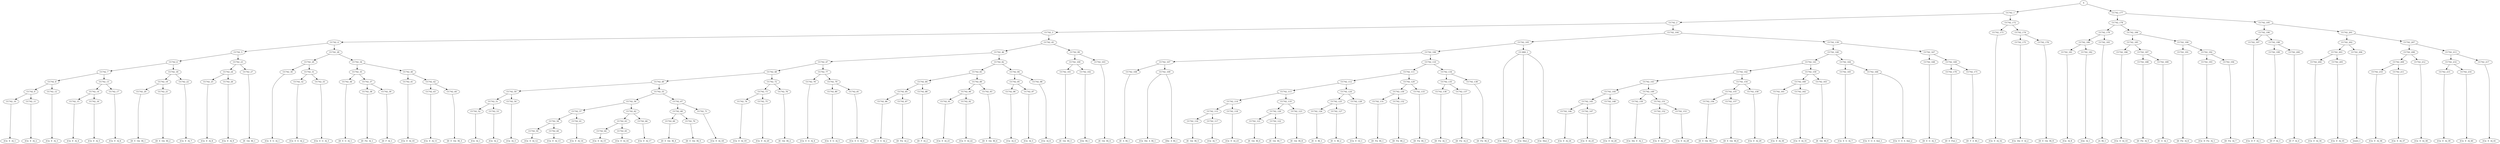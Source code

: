 digraph sample{
"S" -> "CC742_1";
"CC742_1" -> "CC742_2";
"CC742_2" -> "CC742_3";
"CC742_3" -> "CC742_4";
"CC742_4" -> "CC742_5";
"CC742_5" -> "CC742_6";
"CC742_6" -> "CC742_7";
"CC742_7" -> "CC742_8";
"CC742_8" -> "CC742_9";
"CC742_9" -> "CC742_10";
"CC742_10" -> "[Cis  E  A]_1";
"CC742_9" -> "CC742_11";
"CC742_11" -> "[Cis  E  A]_2";
"CC742_8" -> "CC742_12";
"CC742_12" -> "[Cis  E  A]_3";
"CC742_7" -> "CC742_13";
"CC742_13" -> "CC742_14";
"CC742_14" -> "CC742_15";
"CC742_15" -> "[Cis  E  A]_4";
"CC742_14" -> "CC742_16";
"CC742_16" -> "[Cis  E  A]_5";
"CC742_13" -> "CC742_17";
"CC742_17" -> "[Cis  E  A]_6";
"CC742_6" -> "CC742_18";
"CC742_18" -> "CC742_19";
"CC742_19" -> "CC742_20";
"CC742_20" -> "[D  E  Gis  B]_1";
"CC742_19" -> "CC742_21";
"CC742_21" -> "[D  E  Gis  B]_2";
"CC742_18" -> "CC742_22";
"CC742_22" -> "[Cis  E  A]_7";
"CC742_5" -> "CC742_23";
"CC742_23" -> "CC742_24";
"CC742_24" -> "CC742_25";
"CC742_25" -> "[Cis  E  A]_8";
"CC742_24" -> "CC742_26";
"CC742_26" -> "[Cis  E  A]_9";
"CC742_23" -> "CC742_27";
"CC742_27" -> "[E  Gis  B]_1";
"CC742_4" -> "CC742_28";
"CC742_28" -> "CC742_29";
"CC742_29" -> "CC742_30";
"CC742_30" -> "[Cis  E  G  A]_1";
"CC742_29" -> "CC742_31";
"CC742_31" -> "CC742_32";
"CC742_32" -> "[Cis  E  G  A]_2";
"CC742_31" -> "CC742_33";
"CC742_33" -> "[Cis  E  G  A]_3";
"CC742_28" -> "CC742_34";
"CC742_34" -> "CC742_35";
"CC742_35" -> "CC742_36";
"CC742_36" -> "[D  E  G  A]_1";
"CC742_35" -> "CC742_37";
"CC742_37" -> "CC742_38";
"CC742_38" -> "[D  Fis  A]_1";
"CC742_37" -> "CC742_39";
"CC742_39" -> "[D  F  A]_1";
"CC742_34" -> "CC742_40";
"CC742_40" -> "CC742_41";
"CC742_41" -> "[Cis  E  A]_10";
"CC742_40" -> "CC742_42";
"CC742_42" -> "CC742_43";
"CC742_43" -> "[Cis  E  A]_11";
"CC742_42" -> "CC742_44";
"CC742_44" -> "[D  E  Gis  B]_3";
"CC742_3" -> "CC742_45";
"CC742_45" -> "CC742_46";
"CC742_46" -> "CC742_47";
"CC742_47" -> "CC742_48";
"CC742_48" -> "CC742_49";
"CC742_49" -> "CC742_50";
"CC742_50" -> "CC742_51";
"CC742_51" -> "CC742_52";
"CC742_52" -> "[Cis  A]_1";
"CC742_51" -> "CC742_53";
"CC742_53" -> "[Cis  A]_2";
"CC742_50" -> "CC742_54";
"CC742_54" -> "[Cis  A]_3";
"CC742_49" -> "CC742_55";
"CC742_55" -> "CC742_56";
"CC742_56" -> "CC742_57";
"CC742_57" -> "CC742_58";
"CC742_58" -> "CC742_59";
"CC742_59" -> "[Cis  E  A]_12";
"CC742_58" -> "CC742_60";
"CC742_60" -> "[Cis  E  A]_13";
"CC742_57" -> "CC742_61";
"CC742_61" -> "[Cis  E  A]_14";
"CC742_56" -> "CC742_62";
"CC742_62" -> "CC742_63";
"CC742_63" -> "CC742_64";
"CC742_64" -> "[Cis  E  A]_15";
"CC742_63" -> "CC742_65";
"CC742_65" -> "[Cis  E  A]_16";
"CC742_62" -> "CC742_66";
"CC742_66" -> "[Cis  E  A]_17";
"CC742_55" -> "CC742_67";
"CC742_67" -> "CC742_68";
"CC742_68" -> "CC742_69";
"CC742_69" -> "[D  E  Gis  B]_4";
"CC742_68" -> "CC742_70";
"CC742_70" -> "[D  E  Gis  B]_5";
"CC742_67" -> "CC742_71";
"CC742_71" -> "[Cis  E  A]_18";
"CC742_48" -> "CC742_72";
"CC742_72" -> "CC742_73";
"CC742_73" -> "CC742_74";
"CC742_74" -> "[Cis  E  A]_19";
"CC742_73" -> "CC742_75";
"CC742_75" -> "[Cis  E  A]_20";
"CC742_72" -> "CC742_76";
"CC742_76" -> "[E  Gis  B]_2";
"CC742_47" -> "CC742_77";
"CC742_77" -> "CC742_78";
"CC742_78" -> "[Cis  E  G  A]_4";
"CC742_77" -> "CC742_79";
"CC742_79" -> "CC742_80";
"CC742_80" -> "[Cis  E  G  A]_5";
"CC742_79" -> "CC742_81";
"CC742_81" -> "[Cis  E  G  A]_6";
"CC742_46" -> "CC742_82";
"CC742_82" -> "CC742_83";
"CC742_83" -> "CC742_84";
"CC742_84" -> "CC742_85";
"CC742_85" -> "CC742_86";
"CC742_86" -> "[D  E  G  A]_2";
"CC742_85" -> "CC742_87";
"CC742_87" -> "[D  Fis  A]_2";
"CC742_84" -> "CC742_88";
"CC742_88" -> "[D  F  A]_2";
"CC742_83" -> "CC742_89";
"CC742_89" -> "CC742_90";
"CC742_90" -> "CC742_91";
"CC742_91" -> "[Cis  E  A]_21";
"CC742_90" -> "CC742_92";
"CC742_92" -> "[Cis  E  A]_22";
"CC742_89" -> "CC742_93";
"CC742_93" -> "[D  E  Gis  B]_6";
"CC742_82" -> "CC742_94";
"CC742_94" -> "CC742_95";
"CC742_95" -> "CC742_96";
"CC742_96" -> "[Cis  A]_4";
"CC742_95" -> "CC742_97";
"CC742_97" -> "[Cis  A]_5";
"CC742_94" -> "CC742_98";
"CC742_98" -> "[Cis  A]_6";
"CC742_45" -> "CC742_99";
"CC742_99" -> "CC742_100";
"CC742_100" -> "CC742_101";
"CC742_101" -> "[E  Gis  B]_3";
"CC742_100" -> "CC742_102";
"CC742_102" -> "[Gis  B]_1";
"CC742_99" -> "CC742_103";
"CC742_103" -> "[E  Gis  B]_4";
"CC742_2" -> "CC742_104";
"CC742_104" -> "CC742_105";
"CC742_105" -> "CC742_106";
"CC742_106" -> "CC742_107";
"CC742_107" -> "CC742_108";
"CC742_108" -> "[E  A  B]_1";
"CC742_107" -> "CC742_109";
"CC742_109" -> "[Cis  Dis  A  B]_1";
"CC742_109" -> "[Dis  A  B]_1";
"CC742_106" -> "CC742_110";
"CC742_110" -> "CC742_111";
"CC742_111" -> "CC742_112";
"CC742_112" -> "CC742_113";
"CC742_113" -> "CC742_114";
"CC742_114" -> "CC742_115";
"CC742_115" -> "CC742_116";
"CC742_116" -> "[E  Gis  B]_5";
"CC742_115" -> "CC742_117";
"CC742_117" -> "[Cis  A]_7";
"CC742_114" -> "CC742_118";
"CC742_118" -> "[Cis  E  A]_23";
"CC742_113" -> "CC742_119";
"CC742_119" -> "CC742_120";
"CC742_120" -> "CC742_121";
"CC742_121" -> "[E  Gis  B]_6";
"CC742_120" -> "CC742_122";
"CC742_122" -> "[E  Gis  B]_7";
"CC742_119" -> "CC742_123";
"CC742_123" -> "[E  Gis  B]_8";
"CC742_112" -> "CC742_124";
"CC742_124" -> "CC742_125";
"CC742_125" -> "CC742_126";
"CC742_126" -> "[E  G  B]_1";
"CC742_125" -> "CC742_127";
"CC742_127" -> "[E  G  B]_2";
"CC742_124" -> "CC742_128";
"CC742_128" -> "[Cis  E  G]_1";
"CC742_111" -> "CC742_129";
"CC742_129" -> "CC742_130";
"CC742_130" -> "CC742_131";
"CC742_131" -> "[D  Fis  B]_1";
"CC742_130" -> "CC742_132";
"CC742_132" -> "[D  Fis  B]_2";
"CC742_129" -> "CC742_133";
"CC742_133" -> "[D  Fis  B]_3";
"CC742_110" -> "CC742_134";
"CC742_134" -> "CC742_135";
"CC742_135" -> "CC742_136";
"CC742_136" -> "[D  Fis  A]_3";
"CC742_135" -> "CC742_137";
"CC742_137" -> "[D  Fis  A]_4";
"CC742_134" -> "CC742_138";
"CC742_138" -> "[D  Fis  B]_4";
"CC742_105" -> "CC-900_1";
"CC-900_1" -> "[Cis  Dis]_1";
"CC-900_1" -> "[Cis  Dis]_2";
"CC-900_1" -> "[Cis  Dis]_3";
"CC742_104" -> "CC742_139";
"CC742_139" -> "CC742_140";
"CC742_140" -> "CC742_141";
"CC742_141" -> "CC742_142";
"CC742_142" -> "CC742_143";
"CC742_143" -> "CC742_144";
"CC742_144" -> "CC742_145";
"CC742_145" -> "CC742_146";
"CC742_146" -> "[Cis  E  A]_24";
"CC742_145" -> "CC742_147";
"CC742_147" -> "[Cis  E  A]_25";
"CC742_144" -> "CC742_148";
"CC742_148" -> "[Cis  E  A]_26";
"CC742_143" -> "CC742_149";
"CC742_149" -> "CC742_150";
"CC742_150" -> "[Cis  Dis  E  A]_1";
"CC742_149" -> "CC742_151";
"CC742_151" -> "CC742_152";
"CC742_152" -> "[Cis  E  A]_27";
"CC742_151" -> "CC742_153";
"CC742_153" -> "[Cis  E  A]_28";
"CC742_142" -> "CC742_154";
"CC742_154" -> "CC742_155";
"CC742_155" -> "CC742_156";
"CC742_156" -> "[D  E  Gis  B]_7";
"CC742_155" -> "CC742_157";
"CC742_157" -> "[D  E  Gis  B]_8";
"CC742_154" -> "CC742_158";
"CC742_158" -> "[Cis  E  A]_29";
"CC742_141" -> "CC742_159";
"CC742_159" -> "CC742_160";
"CC742_160" -> "CC742_161";
"CC742_161" -> "[Cis  E  A]_30";
"CC742_160" -> "CC742_162";
"CC742_162" -> "[Cis  E  A]_31";
"CC742_159" -> "CC742_163";
"CC742_163" -> "[E  Gis  B]_9";
"CC742_140" -> "CC742_164";
"CC742_164" -> "CC742_165";
"CC742_165" -> "[Cis  E  G  A]_7";
"CC742_164" -> "CC742_166";
"CC742_166" -> "[Cis  E  G  A  Ais]_1";
"CC742_166" -> "[Cis  E  G  A  Ais]_2";
"CC742_139" -> "CC742_167";
"CC742_167" -> "CC742_168";
"CC742_168" -> "[D  E  G  A]_3";
"CC742_167" -> "CC742_169";
"CC742_169" -> "CC742_170";
"CC742_170" -> "[D  E  Fis]_1";
"CC742_169" -> "CC742_171";
"CC742_171" -> "[D  F  A  B]_1";
"CC742_1" -> "CC742_172";
"CC742_172" -> "CC742_173";
"CC742_173" -> "[Cis  E  A]_32";
"CC742_172" -> "CC742_174";
"CC742_174" -> "CC742_175";
"CC742_175" -> "[Cis  Dis  E  A]_2";
"CC742_174" -> "CC742_176";
"CC742_176" -> "[D  E  Gis  B]_9";
"S" -> "CC742_177";
"CC742_177" -> "CC742_178";
"CC742_178" -> "CC742_179";
"CC742_179" -> "CC742_180";
"CC742_180" -> "CC742_181";
"CC742_181" -> "[Cis  A]_8";
"CC742_180" -> "CC742_182";
"CC742_182" -> "[Gis  A]_1";
"CC742_179" -> "CC742_183";
"CC742_183" -> "[A  B]_1";
"CC742_178" -> "CC742_184";
"CC742_184" -> "CC742_185";
"CC742_185" -> "CC742_186";
"CC742_186" -> "[Cis  E  A]_33";
"CC742_185" -> "CC742_187";
"CC742_187" -> "CC742_188";
"CC742_188" -> "[D  Fis  A]_5";
"CC742_187" -> "CC742_189";
"CC742_189" -> "[E  G  A]_1";
"CC742_184" -> "CC742_190";
"CC742_190" -> "CC742_191";
"CC742_191" -> "[D  Fis  A]_6";
"CC742_190" -> "CC742_192";
"CC742_192" -> "CC742_193";
"CC742_193" -> "[Cis  D  Fis  A]_1";
"CC742_192" -> "CC742_194";
"CC742_194" -> "[D  Fis  A]_7";
"CC742_177" -> "CC742_195";
"CC742_195" -> "CC742_196";
"CC742_196" -> "CC742_197";
"CC742_197" -> "[Cis  D  F  A]_1";
"CC742_196" -> "CC742_198";
"CC742_198" -> "CC742_199";
"CC742_199" -> "[D  F  A]_3";
"CC742_198" -> "CC742_200";
"CC742_200" -> "[D  F  A]_4";
"CC742_195" -> "CC742_201";
"CC742_201" -> "CC742_202";
"CC742_202" -> "CC742_203";
"CC742_203" -> "CC742_204";
"CC742_204" -> "[Cis  E  A]_34";
"CC742_203" -> "CC742_205";
"CC742_205" -> "[Cis  E  A]_35";
"CC742_202" -> "CC742_206";
"CC742_206" -> "[rest]_1";
"CC742_201" -> "CC742_207";
"CC742_207" -> "CC742_208";
"CC742_208" -> "CC742_209";
"CC742_209" -> "CC742_210";
"CC742_210" -> "[Cis  E  A]_36";
"CC742_209" -> "CC742_211";
"CC742_211" -> "[Cis  E  A]_37";
"CC742_208" -> "CC742_212";
"CC742_212" -> "[Cis  E  A]_38";
"CC742_207" -> "CC742_213";
"CC742_213" -> "CC742_214";
"CC742_214" -> "CC742_215";
"CC742_215" -> "[Cis  E  A]_39";
"CC742_214" -> "CC742_216";
"CC742_216" -> "[Cis  E  A]_40";
"CC742_213" -> "CC742_217";
"CC742_217" -> "[Cis  E  A]_41";

{rank = min; "S";}
{rank = same; "CC742_1"; "CC742_177";}
{rank = same; "CC742_2"; "CC742_172"; "CC742_178"; "CC742_195";}
{rank = same; "CC742_3"; "CC742_104"; "CC742_173"; "CC742_174"; "CC742_179"; "CC742_184"; "CC742_196"; "CC742_201";}
{rank = same; "CC742_4"; "CC742_45"; "CC742_105"; "CC742_139"; "CC742_175"; "CC742_176"; "CC742_180"; "CC742_183"; "CC742_185"; "CC742_190"; "CC742_197"; "CC742_198"; "CC742_202"; "CC742_207";}
{rank = same; "CC742_5"; "CC742_28"; "CC742_46"; "CC742_99"; "CC742_106"; "CC-900_1"; "CC742_140"; "CC742_167"; "CC742_181"; "CC742_182"; "CC742_186"; "CC742_187"; "CC742_191"; "CC742_192"; "CC742_199"; "CC742_200"; "CC742_203"; "CC742_206"; "CC742_208"; "CC742_213";}
{rank = same; "CC742_6"; "CC742_23"; "CC742_29"; "CC742_34"; "CC742_47"; "CC742_82"; "CC742_100"; "CC742_103"; "CC742_107"; "CC742_110"; "CC742_141"; "CC742_164"; "CC742_168"; "CC742_169"; "CC742_188"; "CC742_189"; "CC742_193"; "CC742_194"; "CC742_204"; "CC742_205"; "CC742_209"; "CC742_212"; "CC742_214"; "CC742_217";}
{rank = same; "CC742_7"; "CC742_18"; "CC742_24"; "CC742_27"; "CC742_30"; "CC742_31"; "CC742_35"; "CC742_40"; "CC742_48"; "CC742_77"; "CC742_83"; "CC742_94"; "CC742_101"; "CC742_102"; "CC742_108"; "CC742_109"; "CC742_111"; "CC742_134"; "CC742_142"; "CC742_159"; "CC742_165"; "CC742_166"; "CC742_170"; "CC742_171"; "CC742_210"; "CC742_211"; "CC742_215"; "CC742_216";}
{rank = same; "CC742_8"; "CC742_13"; "CC742_19"; "CC742_22"; "CC742_25"; "CC742_26"; "CC742_32"; "CC742_33"; "CC742_36"; "CC742_37"; "CC742_41"; "CC742_42"; "CC742_49"; "CC742_72"; "CC742_78"; "CC742_79"; "CC742_84"; "CC742_89"; "CC742_95"; "CC742_98"; "CC742_112"; "CC742_129"; "CC742_135"; "CC742_138"; "CC742_143"; "CC742_154"; "CC742_160"; "CC742_163";}
{rank = same; "CC742_9"; "CC742_12"; "CC742_14"; "CC742_17"; "CC742_20"; "CC742_21"; "CC742_38"; "CC742_39"; "CC742_43"; "CC742_44"; "CC742_50"; "CC742_55"; "CC742_73"; "CC742_76"; "CC742_80"; "CC742_81"; "CC742_85"; "CC742_88"; "CC742_90"; "CC742_93"; "CC742_96"; "CC742_97"; "CC742_113"; "CC742_124"; "CC742_130"; "CC742_133"; "CC742_136"; "CC742_137"; "CC742_144"; "CC742_149"; "CC742_155"; "CC742_158"; "CC742_161"; "CC742_162";}
{rank = same; "CC742_10"; "CC742_11"; "CC742_15"; "CC742_16"; "CC742_51"; "CC742_54"; "CC742_56"; "CC742_67"; "CC742_74"; "CC742_75"; "CC742_86"; "CC742_87"; "CC742_91"; "CC742_92"; "CC742_114"; "CC742_119"; "CC742_125"; "CC742_128"; "CC742_131"; "CC742_132"; "CC742_145"; "CC742_148"; "CC742_150"; "CC742_151"; "CC742_156"; "CC742_157";}
{rank = same; "CC742_52"; "CC742_53"; "CC742_57"; "CC742_62"; "CC742_68"; "CC742_71"; "CC742_115"; "CC742_118"; "CC742_120"; "CC742_123"; "CC742_126"; "CC742_127"; "CC742_146"; "CC742_147"; "CC742_152"; "CC742_153";}
{rank = same; "CC742_58"; "CC742_61"; "CC742_63"; "CC742_66"; "CC742_69"; "CC742_70"; "CC742_116"; "CC742_117"; "CC742_121"; "CC742_122";}
{rank = same; "CC742_59"; "CC742_60"; "CC742_64"; "CC742_65";}
{rank = same; "[A  B]_1"; "[Cis  A]_1"; "[Cis  A]_2"; "[Cis  A]_3"; "[Cis  A]_4"; "[Cis  A]_5"; "[Cis  A]_6"; "[Cis  A]_7"; "[Cis  A]_8"; "[Cis  D  F  A]_1"; "[Cis  D  Fis  A]_1"; "[Cis  Dis  A  B]_1"; "[Cis  Dis  E  A]_1"; "[Cis  Dis  E  A]_2"; "[Cis  Dis]_1"; "[Cis  Dis]_2"; "[Cis  Dis]_3"; "[Cis  E  A]_1"; "[Cis  E  A]_2"; "[Cis  E  A]_3"; "[Cis  E  A]_4"; "[Cis  E  A]_5"; "[Cis  E  A]_6"; "[Cis  E  A]_7"; "[Cis  E  A]_8"; "[Cis  E  A]_9"; "[Cis  E  A]_10"; "[Cis  E  A]_11"; "[Cis  E  A]_12"; "[Cis  E  A]_13"; "[Cis  E  A]_14"; "[Cis  E  A]_15"; "[Cis  E  A]_16"; "[Cis  E  A]_17"; "[Cis  E  A]_18"; "[Cis  E  A]_19"; "[Cis  E  A]_20"; "[Cis  E  A]_21"; "[Cis  E  A]_22"; "[Cis  E  A]_23"; "[Cis  E  A]_24"; "[Cis  E  A]_25"; "[Cis  E  A]_26"; "[Cis  E  A]_27"; "[Cis  E  A]_28"; "[Cis  E  A]_29"; "[Cis  E  A]_30"; "[Cis  E  A]_31"; "[Cis  E  A]_32"; "[Cis  E  A]_33"; "[Cis  E  A]_34"; "[Cis  E  A]_35"; "[Cis  E  A]_36"; "[Cis  E  A]_37"; "[Cis  E  A]_38"; "[Cis  E  A]_39"; "[Cis  E  A]_40"; "[Cis  E  A]_41"; "[Cis  E  G  A  Ais]_1"; "[Cis  E  G  A  Ais]_2"; "[Cis  E  G  A]_1"; "[Cis  E  G  A]_2"; "[Cis  E  G  A]_3"; "[Cis  E  G  A]_4"; "[Cis  E  G  A]_5"; "[Cis  E  G  A]_6"; "[Cis  E  G  A]_7"; "[Cis  E  G]_1"; "[D  E  Fis]_1"; "[D  E  G  A]_1"; "[D  E  G  A]_2"; "[D  E  G  A]_3"; "[D  E  Gis  B]_1"; "[D  E  Gis  B]_2"; "[D  E  Gis  B]_3"; "[D  E  Gis  B]_4"; "[D  E  Gis  B]_5"; "[D  E  Gis  B]_6"; "[D  E  Gis  B]_7"; "[D  E  Gis  B]_8"; "[D  E  Gis  B]_9"; "[D  F  A  B]_1"; "[D  F  A]_1"; "[D  F  A]_2"; "[D  F  A]_3"; "[D  F  A]_4"; "[D  Fis  A]_1"; "[D  Fis  A]_2"; "[D  Fis  A]_3"; "[D  Fis  A]_4"; "[D  Fis  A]_5"; "[D  Fis  A]_6"; "[D  Fis  A]_7"; "[D  Fis  B]_1"; "[D  Fis  B]_2"; "[D  Fis  B]_3"; "[D  Fis  B]_4"; "[Dis  A  B]_1"; "[E  A  B]_1"; "[E  G  A]_1"; "[E  G  B]_1"; "[E  G  B]_2"; "[E  Gis  B]_1"; "[E  Gis  B]_2"; "[E  Gis  B]_3"; "[E  Gis  B]_4"; "[E  Gis  B]_5"; "[E  Gis  B]_6"; "[E  Gis  B]_7"; "[E  Gis  B]_8"; "[E  Gis  B]_9"; "[Gis  A]_1"; "[Gis  B]_1"; "[rest]_1";}
}
